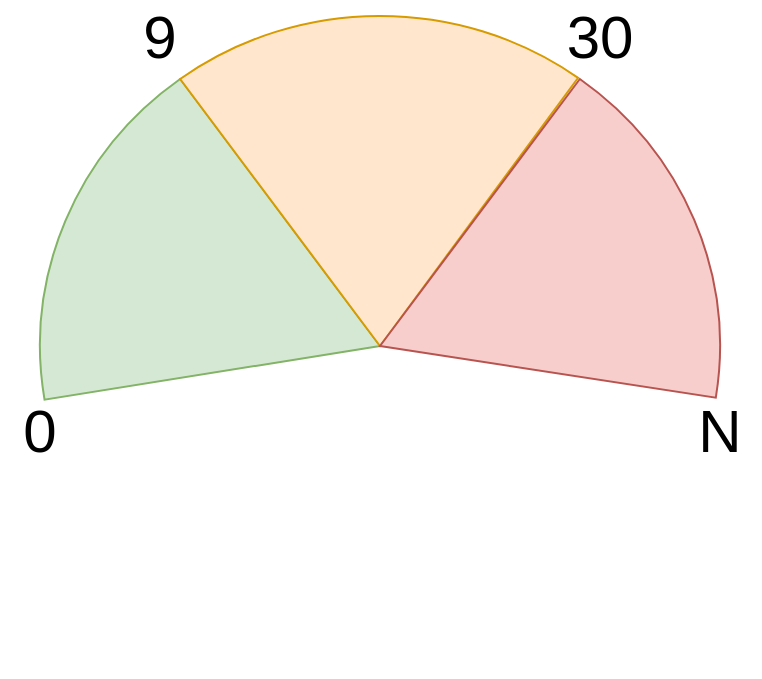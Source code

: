 <mxfile version="10.8.0" type="device"><diagram id="FbK8ZS2-NTpeXZP-e08Z" name="Page-1"><mxGraphModel dx="1078" dy="832" grid="1" gridSize="10" guides="1" tooltips="1" connect="1" arrows="1" fold="1" page="1" pageScale="1" pageWidth="1169" pageHeight="827" math="0" shadow="0"><root><mxCell id="0"/><mxCell id="1" parent="0"/><mxCell id="xNb8tdowpSHfonZPN2v0-6" value="" style="verticalLabelPosition=bottom;verticalAlign=top;html=1;shape=mxgraph.basic.pie;startAngle=0.724;endAngle=0.9;fillColor=#d5e8d4;strokeColor=#82b366;" parent="1" vertex="1"><mxGeometry x="310" y="210" width="340" height="330" as="geometry"/></mxCell><mxCell id="xNb8tdowpSHfonZPN2v0-7" value="" style="verticalLabelPosition=bottom;verticalAlign=top;html=1;shape=mxgraph.basic.pie;startAngle=0.9;endAngle=0.099;fillColor=#ffe6cc;strokeColor=#d79b00;" parent="1" vertex="1"><mxGeometry x="310" y="210" width="340" height="330" as="geometry"/></mxCell><mxCell id="xNb8tdowpSHfonZPN2v0-8" value="" style="verticalLabelPosition=bottom;verticalAlign=top;html=1;shape=mxgraph.basic.pie;startAngle=0.1;endAngle=0.275;fillColor=#f8cecc;strokeColor=#b85450;" parent="1" vertex="1"><mxGeometry x="310" y="210" width="340" height="330" as="geometry"/></mxCell><mxCell id="xNb8tdowpSHfonZPN2v0-9" value="0" style="text;html=1;strokeColor=none;fillColor=none;align=center;verticalAlign=middle;whiteSpace=wrap;rounded=0;fontSize=30;" parent="1" vertex="1"><mxGeometry x="290" y="407" width="40" height="20" as="geometry"/></mxCell><mxCell id="xNb8tdowpSHfonZPN2v0-10" value="9" style="text;html=1;strokeColor=none;fillColor=none;align=center;verticalAlign=middle;whiteSpace=wrap;rounded=0;fontSize=30;" parent="1" vertex="1"><mxGeometry x="350" y="210" width="40" height="20" as="geometry"/></mxCell><mxCell id="xNb8tdowpSHfonZPN2v0-11" value="30" style="text;html=1;strokeColor=none;fillColor=none;align=center;verticalAlign=middle;whiteSpace=wrap;rounded=0;fontSize=30;" parent="1" vertex="1"><mxGeometry x="570" y="210" width="40" height="20" as="geometry"/></mxCell><mxCell id="xNb8tdowpSHfonZPN2v0-12" value="N" style="text;html=1;strokeColor=none;fillColor=none;align=center;verticalAlign=middle;whiteSpace=wrap;rounded=0;fontSize=30;" parent="1" vertex="1"><mxGeometry x="630" y="407" width="40" height="20" as="geometry"/></mxCell></root></mxGraphModel></diagram></mxfile>